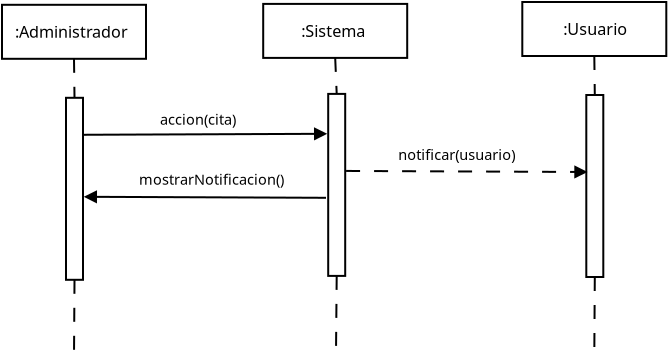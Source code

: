 <?xml version="1.0" encoding="UTF-8"?>
<dia:diagram xmlns:dia="http://www.lysator.liu.se/~alla/dia/">
  <dia:layer name="Background" visible="true" active="true">
    <dia:object type="Standard - Box" version="0" id="O0">
      <dia:attribute name="obj_pos">
        <dia:point val="16.1,11.05"/>
      </dia:attribute>
      <dia:attribute name="obj_bb">
        <dia:rectangle val="16.05,11;17,20.2"/>
      </dia:attribute>
      <dia:attribute name="elem_corner">
        <dia:point val="16.1,11.05"/>
      </dia:attribute>
      <dia:attribute name="elem_width">
        <dia:real val="0.85"/>
      </dia:attribute>
      <dia:attribute name="elem_height">
        <dia:real val="9.1"/>
      </dia:attribute>
      <dia:attribute name="show_background">
        <dia:boolean val="true"/>
      </dia:attribute>
    </dia:object>
    <dia:object type="Standard - Box" version="0" id="O1">
      <dia:attribute name="obj_pos">
        <dia:point val="29.21,10.855"/>
      </dia:attribute>
      <dia:attribute name="obj_bb">
        <dia:rectangle val="29.16,10.805;30.11,20.005"/>
      </dia:attribute>
      <dia:attribute name="elem_corner">
        <dia:point val="29.21,10.855"/>
      </dia:attribute>
      <dia:attribute name="elem_width">
        <dia:real val="0.85"/>
      </dia:attribute>
      <dia:attribute name="elem_height">
        <dia:real val="9.1"/>
      </dia:attribute>
      <dia:attribute name="show_background">
        <dia:boolean val="true"/>
      </dia:attribute>
    </dia:object>
    <dia:object type="Standard - Box" version="0" id="O2">
      <dia:attribute name="obj_pos">
        <dia:point val="12.9,6.4"/>
      </dia:attribute>
      <dia:attribute name="obj_bb">
        <dia:rectangle val="12.85,6.35;20.15,9.15"/>
      </dia:attribute>
      <dia:attribute name="elem_corner">
        <dia:point val="12.9,6.4"/>
      </dia:attribute>
      <dia:attribute name="elem_width">
        <dia:real val="7.2"/>
      </dia:attribute>
      <dia:attribute name="elem_height">
        <dia:real val="2.7"/>
      </dia:attribute>
      <dia:attribute name="show_background">
        <dia:boolean val="true"/>
      </dia:attribute>
    </dia:object>
    <dia:object type="Standard - Text" version="1" id="O3">
      <dia:attribute name="obj_pos">
        <dia:point val="13.55,8.05"/>
      </dia:attribute>
      <dia:attribute name="obj_bb">
        <dia:rectangle val="13.55,7.298;19.543,8.24"/>
      </dia:attribute>
      <dia:attribute name="text">
        <dia:composite type="text">
          <dia:attribute name="string">
            <dia:string>#:Administrador#</dia:string>
          </dia:attribute>
          <dia:attribute name="font">
            <dia:font family="sans" style="0" name="Helvetica"/>
          </dia:attribute>
          <dia:attribute name="height">
            <dia:real val="1.012"/>
          </dia:attribute>
          <dia:attribute name="pos">
            <dia:point val="13.55,8.05"/>
          </dia:attribute>
          <dia:attribute name="color">
            <dia:color val="#000000"/>
          </dia:attribute>
          <dia:attribute name="alignment">
            <dia:enum val="0"/>
          </dia:attribute>
        </dia:composite>
      </dia:attribute>
      <dia:attribute name="valign">
        <dia:enum val="3"/>
      </dia:attribute>
    </dia:object>
    <dia:object type="Standard - Box" version="0" id="O4">
      <dia:attribute name="obj_pos">
        <dia:point val="25.96,6.355"/>
      </dia:attribute>
      <dia:attribute name="obj_bb">
        <dia:rectangle val="25.91,6.305;33.21,9.105"/>
      </dia:attribute>
      <dia:attribute name="elem_corner">
        <dia:point val="25.96,6.355"/>
      </dia:attribute>
      <dia:attribute name="elem_width">
        <dia:real val="7.2"/>
      </dia:attribute>
      <dia:attribute name="elem_height">
        <dia:real val="2.7"/>
      </dia:attribute>
      <dia:attribute name="show_background">
        <dia:boolean val="true"/>
      </dia:attribute>
    </dia:object>
    <dia:object type="Standard - Text" version="1" id="O5">
      <dia:attribute name="obj_pos">
        <dia:point val="27.86,8.005"/>
      </dia:attribute>
      <dia:attribute name="obj_bb">
        <dia:rectangle val="27.86,7.253;31.398,8.195"/>
      </dia:attribute>
      <dia:attribute name="text">
        <dia:composite type="text">
          <dia:attribute name="string">
            <dia:string>#:Sistema#</dia:string>
          </dia:attribute>
          <dia:attribute name="font">
            <dia:font family="sans" style="0" name="Helvetica"/>
          </dia:attribute>
          <dia:attribute name="height">
            <dia:real val="1.012"/>
          </dia:attribute>
          <dia:attribute name="pos">
            <dia:point val="27.86,8.005"/>
          </dia:attribute>
          <dia:attribute name="color">
            <dia:color val="#000000"/>
          </dia:attribute>
          <dia:attribute name="alignment">
            <dia:enum val="0"/>
          </dia:attribute>
        </dia:composite>
      </dia:attribute>
      <dia:attribute name="valign">
        <dia:enum val="3"/>
      </dia:attribute>
    </dia:object>
    <dia:object type="Standard - Line" version="0" id="O6">
      <dia:attribute name="obj_pos">
        <dia:point val="29.56,9.055"/>
      </dia:attribute>
      <dia:attribute name="obj_bb">
        <dia:rectangle val="29.508,9.003;29.687,10.907"/>
      </dia:attribute>
      <dia:attribute name="conn_endpoints">
        <dia:point val="29.56,9.055"/>
        <dia:point val="29.635,10.855"/>
      </dia:attribute>
      <dia:attribute name="numcp">
        <dia:int val="1"/>
      </dia:attribute>
      <dia:attribute name="line_style">
        <dia:enum val="1"/>
      </dia:attribute>
      <dia:attribute name="dashlength">
        <dia:real val="0.7"/>
      </dia:attribute>
      <dia:connections>
        <dia:connection handle="0" to="O4" connection="6"/>
        <dia:connection handle="1" to="O1" connection="1"/>
      </dia:connections>
    </dia:object>
    <dia:object type="Standard - Line" version="0" id="O7">
      <dia:attribute name="obj_pos">
        <dia:point val="16.5,9.1"/>
      </dia:attribute>
      <dia:attribute name="obj_bb">
        <dia:rectangle val="16.449,9.049;16.576,11.101"/>
      </dia:attribute>
      <dia:attribute name="conn_endpoints">
        <dia:point val="16.5,9.1"/>
        <dia:point val="16.525,11.05"/>
      </dia:attribute>
      <dia:attribute name="numcp">
        <dia:int val="1"/>
      </dia:attribute>
      <dia:attribute name="line_style">
        <dia:enum val="1"/>
      </dia:attribute>
      <dia:attribute name="dashlength">
        <dia:real val="0.7"/>
      </dia:attribute>
      <dia:connections>
        <dia:connection handle="0" to="O2" connection="6"/>
        <dia:connection handle="1" to="O0" connection="1"/>
      </dia:connections>
    </dia:object>
    <dia:object type="Standard - Line" version="0" id="O8">
      <dia:attribute name="obj_pos">
        <dia:point val="16.525,20.15"/>
      </dia:attribute>
      <dia:attribute name="obj_bb">
        <dia:rectangle val="16.45,20.1;16.575,24.05"/>
      </dia:attribute>
      <dia:attribute name="conn_endpoints">
        <dia:point val="16.525,20.15"/>
        <dia:point val="16.5,24"/>
      </dia:attribute>
      <dia:attribute name="numcp">
        <dia:int val="1"/>
      </dia:attribute>
      <dia:attribute name="line_style">
        <dia:enum val="1"/>
      </dia:attribute>
      <dia:attribute name="dashlength">
        <dia:real val="0.7"/>
      </dia:attribute>
      <dia:connections>
        <dia:connection handle="0" to="O0" connection="6"/>
      </dia:connections>
    </dia:object>
    <dia:object type="Standard - Line" version="0" id="O9">
      <dia:attribute name="obj_pos">
        <dia:point val="29.635,19.955"/>
      </dia:attribute>
      <dia:attribute name="obj_bb">
        <dia:rectangle val="29.549,19.904;29.686,23.851"/>
      </dia:attribute>
      <dia:attribute name="conn_endpoints">
        <dia:point val="29.635,19.955"/>
        <dia:point val="29.6,23.8"/>
      </dia:attribute>
      <dia:attribute name="numcp">
        <dia:int val="1"/>
      </dia:attribute>
      <dia:attribute name="line_style">
        <dia:enum val="1"/>
      </dia:attribute>
      <dia:attribute name="dashlength">
        <dia:real val="0.7"/>
      </dia:attribute>
      <dia:connections>
        <dia:connection handle="0" to="O1" connection="6"/>
      </dia:connections>
    </dia:object>
    <dia:object type="Standard - Line" version="0" id="O10">
      <dia:attribute name="obj_pos">
        <dia:point val="16.95,12.899"/>
      </dia:attribute>
      <dia:attribute name="obj_bb">
        <dia:rectangle val="16.9,12.521;29.212,13.183"/>
      </dia:attribute>
      <dia:attribute name="conn_endpoints">
        <dia:point val="16.95,12.899"/>
        <dia:point val="29.1,12.85"/>
      </dia:attribute>
      <dia:attribute name="numcp">
        <dia:int val="1"/>
      </dia:attribute>
      <dia:attribute name="end_arrow">
        <dia:enum val="3"/>
      </dia:attribute>
      <dia:attribute name="end_arrow_length">
        <dia:real val="0.5"/>
      </dia:attribute>
      <dia:attribute name="end_arrow_width">
        <dia:real val="0.5"/>
      </dia:attribute>
    </dia:object>
    <dia:object type="Standard - Text" version="1" id="O11">
      <dia:attribute name="obj_pos">
        <dia:point val="20.8,12.4"/>
      </dia:attribute>
      <dia:attribute name="obj_bb">
        <dia:rectangle val="20.8,11.727;25.04,12.57"/>
      </dia:attribute>
      <dia:attribute name="text">
        <dia:composite type="text">
          <dia:attribute name="string">
            <dia:string>#accion(cita)#</dia:string>
          </dia:attribute>
          <dia:attribute name="font">
            <dia:font family="sans" style="0" name="Helvetica"/>
          </dia:attribute>
          <dia:attribute name="height">
            <dia:real val="0.906"/>
          </dia:attribute>
          <dia:attribute name="pos">
            <dia:point val="20.8,12.4"/>
          </dia:attribute>
          <dia:attribute name="color">
            <dia:color val="#000000"/>
          </dia:attribute>
          <dia:attribute name="alignment">
            <dia:enum val="0"/>
          </dia:attribute>
        </dia:composite>
      </dia:attribute>
      <dia:attribute name="valign">
        <dia:enum val="3"/>
      </dia:attribute>
    </dia:object>
    <dia:object type="Standard - Line" version="0" id="O12">
      <dia:attribute name="obj_pos">
        <dia:point val="29.1,16.05"/>
      </dia:attribute>
      <dia:attribute name="obj_bb">
        <dia:rectangle val="16.938,15.671;29.15,16.333"/>
      </dia:attribute>
      <dia:attribute name="conn_endpoints">
        <dia:point val="29.1,16.05"/>
        <dia:point val="17.05,16"/>
      </dia:attribute>
      <dia:attribute name="numcp">
        <dia:int val="1"/>
      </dia:attribute>
      <dia:attribute name="end_arrow">
        <dia:enum val="3"/>
      </dia:attribute>
      <dia:attribute name="end_arrow_length">
        <dia:real val="0.5"/>
      </dia:attribute>
      <dia:attribute name="end_arrow_width">
        <dia:real val="0.5"/>
      </dia:attribute>
    </dia:object>
    <dia:object type="Standard - Text" version="1" id="O13">
      <dia:attribute name="obj_pos">
        <dia:point val="19.75,15.4"/>
      </dia:attribute>
      <dia:attribute name="obj_bb">
        <dia:rectangle val="19.75,14.727;27.442,15.57"/>
      </dia:attribute>
      <dia:attribute name="text">
        <dia:composite type="text">
          <dia:attribute name="string">
            <dia:string>#mostrarNotificacion()#</dia:string>
          </dia:attribute>
          <dia:attribute name="font">
            <dia:font family="sans" style="0" name="Helvetica"/>
          </dia:attribute>
          <dia:attribute name="height">
            <dia:real val="0.906"/>
          </dia:attribute>
          <dia:attribute name="pos">
            <dia:point val="19.75,15.4"/>
          </dia:attribute>
          <dia:attribute name="color">
            <dia:color val="#000000"/>
          </dia:attribute>
          <dia:attribute name="alignment">
            <dia:enum val="0"/>
          </dia:attribute>
        </dia:composite>
      </dia:attribute>
      <dia:attribute name="valign">
        <dia:enum val="3"/>
      </dia:attribute>
    </dia:object>
    <dia:object type="Standard - Text" version="1" id="O14">
      <dia:attribute name="obj_pos">
        <dia:point val="21.2,12.05"/>
      </dia:attribute>
      <dia:attribute name="obj_bb">
        <dia:rectangle val="21.2,11.455;21.2,12.2"/>
      </dia:attribute>
      <dia:attribute name="text">
        <dia:composite type="text">
          <dia:attribute name="string">
            <dia:string>##</dia:string>
          </dia:attribute>
          <dia:attribute name="font">
            <dia:font family="sans" style="0" name="Helvetica"/>
          </dia:attribute>
          <dia:attribute name="height">
            <dia:real val="0.8"/>
          </dia:attribute>
          <dia:attribute name="pos">
            <dia:point val="21.2,12.05"/>
          </dia:attribute>
          <dia:attribute name="color">
            <dia:color val="#000000"/>
          </dia:attribute>
          <dia:attribute name="alignment">
            <dia:enum val="0"/>
          </dia:attribute>
        </dia:composite>
      </dia:attribute>
      <dia:attribute name="valign">
        <dia:enum val="3"/>
      </dia:attribute>
    </dia:object>
    <dia:object type="Standard - Text" version="1" id="O15">
      <dia:attribute name="obj_pos">
        <dia:point val="23.55,12.1"/>
      </dia:attribute>
      <dia:attribute name="obj_bb">
        <dia:rectangle val="23.55,11.505;23.55,12.25"/>
      </dia:attribute>
      <dia:attribute name="text">
        <dia:composite type="text">
          <dia:attribute name="string">
            <dia:string>##</dia:string>
          </dia:attribute>
          <dia:attribute name="font">
            <dia:font family="sans" style="0" name="Helvetica"/>
          </dia:attribute>
          <dia:attribute name="height">
            <dia:real val="0.8"/>
          </dia:attribute>
          <dia:attribute name="pos">
            <dia:point val="23.55,12.1"/>
          </dia:attribute>
          <dia:attribute name="color">
            <dia:color val="#000000"/>
          </dia:attribute>
          <dia:attribute name="alignment">
            <dia:enum val="0"/>
          </dia:attribute>
        </dia:composite>
      </dia:attribute>
      <dia:attribute name="valign">
        <dia:enum val="3"/>
      </dia:attribute>
    </dia:object>
    <dia:object type="Standard - Text" version="1" id="O16">
      <dia:attribute name="obj_pos">
        <dia:point val="27.7,15.3"/>
      </dia:attribute>
      <dia:attribute name="obj_bb">
        <dia:rectangle val="27.7,14.705;27.7,15.45"/>
      </dia:attribute>
      <dia:attribute name="text">
        <dia:composite type="text">
          <dia:attribute name="string">
            <dia:string>##</dia:string>
          </dia:attribute>
          <dia:attribute name="font">
            <dia:font family="sans" style="0" name="Helvetica"/>
          </dia:attribute>
          <dia:attribute name="height">
            <dia:real val="0.8"/>
          </dia:attribute>
          <dia:attribute name="pos">
            <dia:point val="27.7,15.3"/>
          </dia:attribute>
          <dia:attribute name="color">
            <dia:color val="#000000"/>
          </dia:attribute>
          <dia:attribute name="alignment">
            <dia:enum val="0"/>
          </dia:attribute>
        </dia:composite>
      </dia:attribute>
      <dia:attribute name="valign">
        <dia:enum val="3"/>
      </dia:attribute>
    </dia:object>
    <dia:object type="Standard - Text" version="1" id="O17">
      <dia:attribute name="obj_pos">
        <dia:point val="26,12.1"/>
      </dia:attribute>
      <dia:attribute name="obj_bb">
        <dia:rectangle val="26,11.505;26,12.25"/>
      </dia:attribute>
      <dia:attribute name="text">
        <dia:composite type="text">
          <dia:attribute name="string">
            <dia:string>##</dia:string>
          </dia:attribute>
          <dia:attribute name="font">
            <dia:font family="sans" style="0" name="Helvetica"/>
          </dia:attribute>
          <dia:attribute name="height">
            <dia:real val="0.8"/>
          </dia:attribute>
          <dia:attribute name="pos">
            <dia:point val="26,12.1"/>
          </dia:attribute>
          <dia:attribute name="color">
            <dia:color val="#000000"/>
          </dia:attribute>
          <dia:attribute name="alignment">
            <dia:enum val="0"/>
          </dia:attribute>
        </dia:composite>
      </dia:attribute>
      <dia:attribute name="valign">
        <dia:enum val="3"/>
      </dia:attribute>
    </dia:object>
    <dia:object type="Standard - Text" version="1" id="O18">
      <dia:attribute name="obj_pos">
        <dia:point val="27.65,12.1"/>
      </dia:attribute>
      <dia:attribute name="obj_bb">
        <dia:rectangle val="27.65,11.505;27.65,12.25"/>
      </dia:attribute>
      <dia:attribute name="text">
        <dia:composite type="text">
          <dia:attribute name="string">
            <dia:string>##</dia:string>
          </dia:attribute>
          <dia:attribute name="font">
            <dia:font family="sans" style="0" name="Helvetica"/>
          </dia:attribute>
          <dia:attribute name="height">
            <dia:real val="0.8"/>
          </dia:attribute>
          <dia:attribute name="pos">
            <dia:point val="27.65,12.1"/>
          </dia:attribute>
          <dia:attribute name="color">
            <dia:color val="#000000"/>
          </dia:attribute>
          <dia:attribute name="alignment">
            <dia:enum val="0"/>
          </dia:attribute>
        </dia:composite>
      </dia:attribute>
      <dia:attribute name="valign">
        <dia:enum val="3"/>
      </dia:attribute>
    </dia:object>
    <dia:object type="Standard - Box" version="0" id="O19">
      <dia:attribute name="obj_pos">
        <dia:point val="42.115,10.91"/>
      </dia:attribute>
      <dia:attribute name="obj_bb">
        <dia:rectangle val="42.065,10.86;43.015,20.06"/>
      </dia:attribute>
      <dia:attribute name="elem_corner">
        <dia:point val="42.115,10.91"/>
      </dia:attribute>
      <dia:attribute name="elem_width">
        <dia:real val="0.85"/>
      </dia:attribute>
      <dia:attribute name="elem_height">
        <dia:real val="9.1"/>
      </dia:attribute>
      <dia:attribute name="show_background">
        <dia:boolean val="true"/>
      </dia:attribute>
    </dia:object>
    <dia:object type="Standard - Box" version="0" id="O20">
      <dia:attribute name="obj_pos">
        <dia:point val="38.915,6.26"/>
      </dia:attribute>
      <dia:attribute name="obj_bb">
        <dia:rectangle val="38.865,6.21;46.165,9.01"/>
      </dia:attribute>
      <dia:attribute name="elem_corner">
        <dia:point val="38.915,6.26"/>
      </dia:attribute>
      <dia:attribute name="elem_width">
        <dia:real val="7.2"/>
      </dia:attribute>
      <dia:attribute name="elem_height">
        <dia:real val="2.7"/>
      </dia:attribute>
      <dia:attribute name="show_background">
        <dia:boolean val="true"/>
      </dia:attribute>
    </dia:object>
    <dia:object type="Standard - Text" version="1" id="O21">
      <dia:attribute name="obj_pos">
        <dia:point val="40.965,7.91"/>
      </dia:attribute>
      <dia:attribute name="obj_bb">
        <dia:rectangle val="40.965,7.157;44.315,8.1"/>
      </dia:attribute>
      <dia:attribute name="text">
        <dia:composite type="text">
          <dia:attribute name="string">
            <dia:string>#:Usuario#</dia:string>
          </dia:attribute>
          <dia:attribute name="font">
            <dia:font family="sans" style="0" name="Helvetica"/>
          </dia:attribute>
          <dia:attribute name="height">
            <dia:real val="1.012"/>
          </dia:attribute>
          <dia:attribute name="pos">
            <dia:point val="40.965,7.91"/>
          </dia:attribute>
          <dia:attribute name="color">
            <dia:color val="#000000"/>
          </dia:attribute>
          <dia:attribute name="alignment">
            <dia:enum val="0"/>
          </dia:attribute>
        </dia:composite>
      </dia:attribute>
      <dia:attribute name="valign">
        <dia:enum val="3"/>
      </dia:attribute>
    </dia:object>
    <dia:object type="Standard - Line" version="0" id="O22">
      <dia:attribute name="obj_pos">
        <dia:point val="42.515,8.96"/>
      </dia:attribute>
      <dia:attribute name="obj_bb">
        <dia:rectangle val="42.464,8.909;42.591,10.961"/>
      </dia:attribute>
      <dia:attribute name="conn_endpoints">
        <dia:point val="42.515,8.96"/>
        <dia:point val="42.54,10.91"/>
      </dia:attribute>
      <dia:attribute name="numcp">
        <dia:int val="1"/>
      </dia:attribute>
      <dia:attribute name="line_style">
        <dia:enum val="1"/>
      </dia:attribute>
      <dia:attribute name="dashlength">
        <dia:real val="0.7"/>
      </dia:attribute>
      <dia:connections>
        <dia:connection handle="0" to="O20" connection="6"/>
        <dia:connection handle="1" to="O19" connection="1"/>
      </dia:connections>
    </dia:object>
    <dia:object type="Standard - Line" version="0" id="O23">
      <dia:attribute name="obj_pos">
        <dia:point val="42.54,20.01"/>
      </dia:attribute>
      <dia:attribute name="obj_bb">
        <dia:rectangle val="42.465,19.96;42.59,23.91"/>
      </dia:attribute>
      <dia:attribute name="conn_endpoints">
        <dia:point val="42.54,20.01"/>
        <dia:point val="42.515,23.86"/>
      </dia:attribute>
      <dia:attribute name="numcp">
        <dia:int val="1"/>
      </dia:attribute>
      <dia:attribute name="line_style">
        <dia:enum val="1"/>
      </dia:attribute>
      <dia:attribute name="dashlength">
        <dia:real val="0.7"/>
      </dia:attribute>
      <dia:connections>
        <dia:connection handle="0" to="O19" connection="6"/>
      </dia:connections>
    </dia:object>
    <dia:object type="Standard - Text" version="1" id="O24">
      <dia:attribute name="obj_pos">
        <dia:point val="32.715,14.155"/>
      </dia:attribute>
      <dia:attribute name="obj_bb">
        <dia:rectangle val="32.715,13.482;38.953,14.325"/>
      </dia:attribute>
      <dia:attribute name="text">
        <dia:composite type="text">
          <dia:attribute name="string">
            <dia:string>#notificar(usuario)#</dia:string>
          </dia:attribute>
          <dia:attribute name="font">
            <dia:font family="sans" style="0" name="Helvetica"/>
          </dia:attribute>
          <dia:attribute name="height">
            <dia:real val="0.906"/>
          </dia:attribute>
          <dia:attribute name="pos">
            <dia:point val="32.715,14.155"/>
          </dia:attribute>
          <dia:attribute name="color">
            <dia:color val="#000000"/>
          </dia:attribute>
          <dia:attribute name="alignment">
            <dia:enum val="0"/>
          </dia:attribute>
        </dia:composite>
      </dia:attribute>
      <dia:attribute name="valign">
        <dia:enum val="3"/>
      </dia:attribute>
    </dia:object>
    <dia:object type="Standard - Text" version="1" id="O25">
      <dia:attribute name="obj_pos">
        <dia:point val="36.515,13.405"/>
      </dia:attribute>
      <dia:attribute name="obj_bb">
        <dia:rectangle val="36.515,12.81;36.515,13.555"/>
      </dia:attribute>
      <dia:attribute name="text">
        <dia:composite type="text">
          <dia:attribute name="string">
            <dia:string>##</dia:string>
          </dia:attribute>
          <dia:attribute name="font">
            <dia:font family="sans" style="0" name="Helvetica"/>
          </dia:attribute>
          <dia:attribute name="height">
            <dia:real val="0.8"/>
          </dia:attribute>
          <dia:attribute name="pos">
            <dia:point val="36.515,13.405"/>
          </dia:attribute>
          <dia:attribute name="color">
            <dia:color val="#000000"/>
          </dia:attribute>
          <dia:attribute name="alignment">
            <dia:enum val="0"/>
          </dia:attribute>
        </dia:composite>
      </dia:attribute>
      <dia:attribute name="valign">
        <dia:enum val="3"/>
      </dia:attribute>
    </dia:object>
    <dia:object type="Standard - Line" version="0" id="O26">
      <dia:attribute name="obj_pos">
        <dia:point val="30.104,14.707"/>
      </dia:attribute>
      <dia:attribute name="obj_bb">
        <dia:rectangle val="30.054,14.427;42.227,15.088"/>
      </dia:attribute>
      <dia:attribute name="conn_endpoints">
        <dia:point val="30.104,14.707"/>
        <dia:point val="42.115,14.76"/>
      </dia:attribute>
      <dia:attribute name="numcp">
        <dia:int val="1"/>
      </dia:attribute>
      <dia:attribute name="line_style">
        <dia:enum val="1"/>
      </dia:attribute>
      <dia:attribute name="end_arrow">
        <dia:enum val="3"/>
      </dia:attribute>
      <dia:attribute name="end_arrow_length">
        <dia:real val="0.5"/>
      </dia:attribute>
      <dia:attribute name="end_arrow_width">
        <dia:real val="0.5"/>
      </dia:attribute>
      <dia:attribute name="dashlength">
        <dia:real val="0.7"/>
      </dia:attribute>
    </dia:object>
  </dia:layer>
</dia:diagram>
